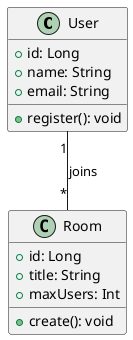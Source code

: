 # クラス図例

```plantuml
@startuml
class User {
  +id: Long
  +name: String
  +email: String
  +register(): void
}
class Room {
  +id: Long
  +title: String
  +maxUsers: Int
  +create(): void
}
User "1" -- "*" Room : joins
@enduml
